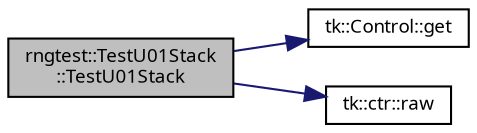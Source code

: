 digraph "rngtest::TestU01Stack::TestU01Stack"
{
 // INTERACTIVE_SVG=YES
  bgcolor="transparent";
  edge [fontname="sans-serif",fontsize="9",labelfontname="sans-serif",labelfontsize="9"];
  node [fontname="sans-serif",fontsize="9",shape=record];
  rankdir="LR";
  Node1 [label="rngtest::TestU01Stack\l::TestU01Stack",height=0.2,width=0.4,color="black", fillcolor="grey75", style="filled", fontcolor="black"];
  Node1 -> Node2 [color="midnightblue",fontsize="9",style="solid",fontname="sans-serif"];
  Node2 [label="tk::Control::get",height=0.2,width=0.4,color="black",URL="$classtk_1_1_control.html#a85c14acef1b9de96946fcf2ab7c08721",tooltip="Const-ref accessor to single element at 1st level. "];
  Node1 -> Node3 [color="midnightblue",fontsize="9",style="solid",fontname="sans-serif"];
  Node3 [label="tk::ctr::raw",height=0.2,width=0.4,color="black",URL="$namespacetk_1_1ctr.html#af176a3bacd8979ebdb32e7f4cf2c4324"];
}
